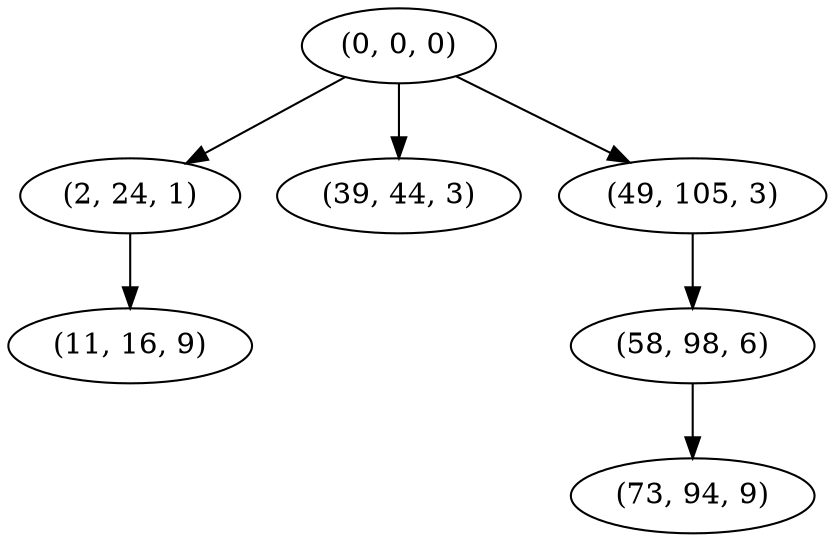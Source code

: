 digraph tree {
    "(0, 0, 0)";
    "(2, 24, 1)";
    "(11, 16, 9)";
    "(39, 44, 3)";
    "(49, 105, 3)";
    "(58, 98, 6)";
    "(73, 94, 9)";
    "(0, 0, 0)" -> "(2, 24, 1)";
    "(0, 0, 0)" -> "(39, 44, 3)";
    "(0, 0, 0)" -> "(49, 105, 3)";
    "(2, 24, 1)" -> "(11, 16, 9)";
    "(49, 105, 3)" -> "(58, 98, 6)";
    "(58, 98, 6)" -> "(73, 94, 9)";
}
